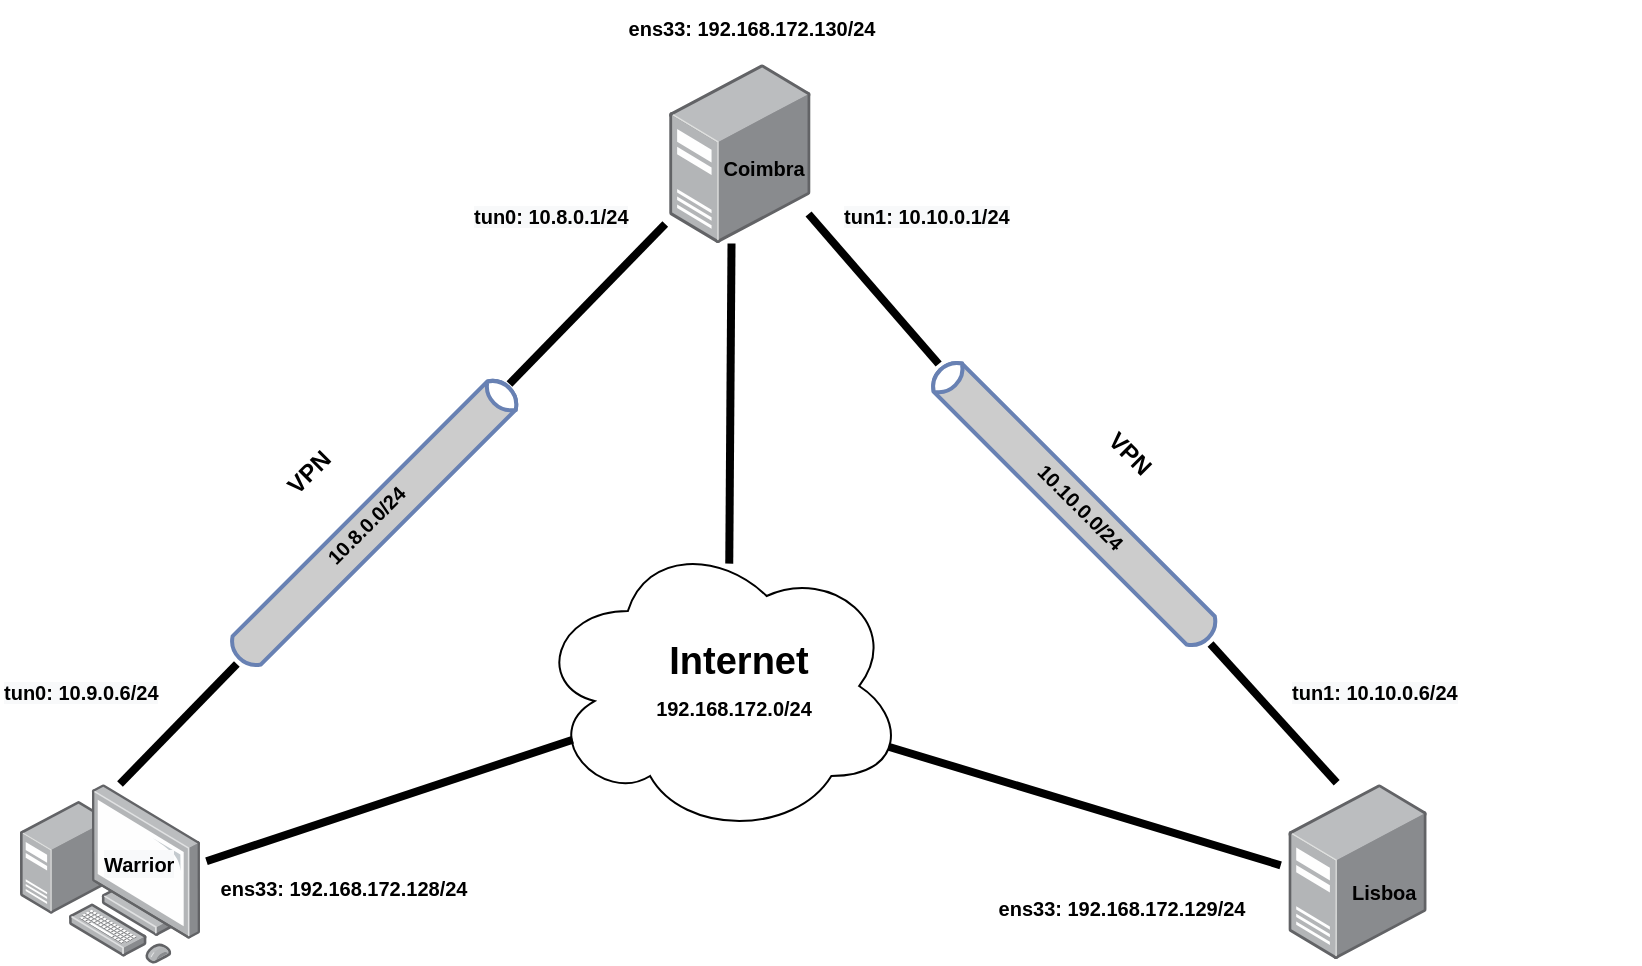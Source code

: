<mxfile version="17.1.2" type="device"><diagram id="ttLC9o15O0wRMyOgMlpg" name="Page-1"><mxGraphModel dx="1070" dy="619" grid="1" gridSize="10" guides="1" tooltips="1" connect="1" arrows="1" fold="1" page="1" pageScale="1" pageWidth="850" pageHeight="1100" math="0" shadow="0"><root><mxCell id="0"/><mxCell id="1" parent="0"/><mxCell id="YlImra47hZe9LpaQA7Us-47" value="" style="group" vertex="1" connectable="0" parent="1"><mxGeometry x="15" y="70" width="820" height="480" as="geometry"/></mxCell><mxCell id="YlImra47hZe9LpaQA7Us-4" value="" style="points=[];aspect=fixed;html=1;align=center;shadow=0;dashed=0;image;image=img/lib/allied_telesis/computer_and_terminals/Personal_Computer_with_Server.svg;" vertex="1" parent="YlImra47hZe9LpaQA7Us-47"><mxGeometry x="10" y="390" width="90" height="90" as="geometry"/></mxCell><mxCell id="YlImra47hZe9LpaQA7Us-42" value="" style="group" vertex="1" connectable="0" parent="YlImra47hZe9LpaQA7Us-47"><mxGeometry x="60" width="740" height="480" as="geometry"/></mxCell><mxCell id="YlImra47hZe9LpaQA7Us-3" value="" style="points=[];aspect=fixed;html=1;align=center;shadow=0;dashed=0;image;image=img/lib/allied_telesis/computer_and_terminals/Server_Desktop.svg;" vertex="1" parent="YlImra47hZe9LpaQA7Us-42"><mxGeometry x="274.579" y="30" width="70.689" height="89.608" as="geometry"/></mxCell><mxCell id="YlImra47hZe9LpaQA7Us-5" value="" style="points=[];aspect=fixed;html=1;align=center;shadow=0;dashed=0;image;image=img/lib/allied_telesis/computer_and_terminals/Server_Desktop.svg;" vertex="1" parent="YlImra47hZe9LpaQA7Us-42"><mxGeometry x="584.211" y="390" width="69.132" height="87.632" as="geometry"/></mxCell><mxCell id="YlImra47hZe9LpaQA7Us-14" value="" style="endArrow=none;html=1;rounded=0;strokeWidth=4;entryX=-0.056;entryY=0.464;entryDx=0;entryDy=0;entryPerimeter=0;" edge="1" parent="YlImra47hZe9LpaQA7Us-42" target="YlImra47hZe9LpaQA7Us-5"><mxGeometry width="50" height="50" relative="1" as="geometry"><mxPoint x="379.737" y="370" as="sourcePoint"/><mxPoint x="555" y="430" as="targetPoint"/></mxGeometry></mxCell><mxCell id="YlImra47hZe9LpaQA7Us-15" value="" style="endArrow=none;html=1;rounded=0;strokeWidth=4;exitX=0.524;exitY=0.092;exitDx=0;exitDy=0;exitPerimeter=0;entryX=0.441;entryY=1.002;entryDx=0;entryDy=0;entryPerimeter=0;" edge="1" parent="YlImra47hZe9LpaQA7Us-42" source="YlImra47hZe9LpaQA7Us-10" target="YlImra47hZe9LpaQA7Us-3"><mxGeometry width="50" height="50" relative="1" as="geometry"><mxPoint x="311.579" y="282.567" as="sourcePoint"/><mxPoint x="307.684" y="160" as="targetPoint"/></mxGeometry></mxCell><mxCell id="YlImra47hZe9LpaQA7Us-17" value="" style="group" vertex="1" connectable="0" parent="YlImra47hZe9LpaQA7Us-42"><mxGeometry x="194.737" y="260" width="185" height="150" as="geometry"/></mxCell><mxCell id="YlImra47hZe9LpaQA7Us-10" value="" style="ellipse;shape=cloud;whiteSpace=wrap;html=1;" vertex="1" parent="YlImra47hZe9LpaQA7Us-17"><mxGeometry x="12.95" y="6.01" width="185" height="150" as="geometry"/></mxCell><mxCell id="YlImra47hZe9LpaQA7Us-16" value="&lt;font style=&quot;font-size: 19px&quot;&gt;&lt;b&gt;Internet&lt;/b&gt;&lt;/font&gt;" style="text;html=1;strokeColor=none;fillColor=none;align=center;verticalAlign=middle;whiteSpace=wrap;rounded=0;" vertex="1" parent="YlImra47hZe9LpaQA7Us-17"><mxGeometry x="68.158" y="47.97" width="92.5" height="42.03" as="geometry"/></mxCell><mxCell id="YlImra47hZe9LpaQA7Us-25" value="&lt;font size=&quot;1&quot;&gt;&lt;b&gt;192.168.172.0/24&lt;/b&gt;&lt;/font&gt;" style="text;html=1;strokeColor=none;fillColor=none;align=center;verticalAlign=middle;whiteSpace=wrap;rounded=0;fontSize=19;" vertex="1" parent="YlImra47hZe9LpaQA7Us-17"><mxGeometry x="38.947" y="80" width="146.053" height="20" as="geometry"/></mxCell><mxCell id="YlImra47hZe9LpaQA7Us-19" value="&lt;font size=&quot;1&quot;&gt;&lt;b&gt;ens33: 192.168.172.128/24&lt;/b&gt;&lt;/font&gt;" style="text;html=1;strokeColor=none;fillColor=none;align=center;verticalAlign=middle;whiteSpace=wrap;rounded=0;fontSize=19;" vertex="1" parent="YlImra47hZe9LpaQA7Us-42"><mxGeometry x="38.947" y="430" width="146.053" height="20" as="geometry"/></mxCell><mxCell id="YlImra47hZe9LpaQA7Us-21" value="&lt;font size=&quot;1&quot;&gt;&lt;b&gt;ens33: 192.168.172.129/24&lt;/b&gt;&lt;/font&gt;" style="text;html=1;strokeColor=none;fillColor=none;align=center;verticalAlign=middle;whiteSpace=wrap;rounded=0;fontSize=19;" vertex="1" parent="YlImra47hZe9LpaQA7Us-42"><mxGeometry x="428.421" y="440" width="146.053" height="20" as="geometry"/></mxCell><mxCell id="YlImra47hZe9LpaQA7Us-22" value="&lt;font size=&quot;1&quot;&gt;&lt;b&gt;ens33: 192.168.172.130/24&lt;/b&gt;&lt;/font&gt;" style="text;html=1;strokeColor=none;fillColor=none;align=center;verticalAlign=middle;whiteSpace=wrap;rounded=0;fontSize=19;" vertex="1" parent="YlImra47hZe9LpaQA7Us-42"><mxGeometry x="243.421" width="146.053" height="20" as="geometry"/></mxCell><mxCell id="YlImra47hZe9LpaQA7Us-23" value="" style="html=1;outlineConnect=0;fillColor=#CCCCCC;strokeColor=#6881B3;gradientColor=none;gradientDirection=north;strokeWidth=2;shape=mxgraph.networks.bus;gradientColor=none;gradientDirection=north;fontColor=#ffffff;perimeter=backbonePerimeter;backboneSize=20;fontSize=12;rotation=-45;" vertex="1" parent="YlImra47hZe9LpaQA7Us-42"><mxGeometry x="29.006" y="249.48" width="196.158" height="20" as="geometry"/></mxCell><mxCell id="YlImra47hZe9LpaQA7Us-27" value="" style="endArrow=none;html=1;rounded=0;fontSize=12;strokeWidth=4;" edge="1" parent="YlImra47hZe9LpaQA7Us-42"><mxGeometry width="50" height="50" relative="1" as="geometry"><mxPoint y="390" as="sourcePoint"/><mxPoint x="58.421" y="330" as="targetPoint"/></mxGeometry></mxCell><mxCell id="YlImra47hZe9LpaQA7Us-28" value="" style="endArrow=none;html=1;rounded=0;fontSize=12;strokeWidth=4;" edge="1" parent="YlImra47hZe9LpaQA7Us-42"><mxGeometry width="50" height="50" relative="1" as="geometry"><mxPoint x="194.737" y="190" as="sourcePoint"/><mxPoint x="272.632" y="110" as="targetPoint"/></mxGeometry></mxCell><mxCell id="YlImra47hZe9LpaQA7Us-26" value="" style="html=1;outlineConnect=0;fillColor=#CCCCCC;strokeColor=#6881B3;gradientColor=none;gradientDirection=north;strokeWidth=2;shape=mxgraph.networks.bus;gradientColor=none;gradientDirection=north;fontColor=#ffffff;perimeter=backbonePerimeter;backboneSize=20;fontSize=12;rotation=-135;" vertex="1" parent="YlImra47hZe9LpaQA7Us-42"><mxGeometry x="379.737" y="240" width="194.737" height="20" as="geometry"/></mxCell><mxCell id="YlImra47hZe9LpaQA7Us-31" value="" style="endArrow=none;html=1;rounded=0;fontSize=12;strokeWidth=4;entryX=0.986;entryY=0.837;entryDx=0;entryDy=0;entryPerimeter=0;" edge="1" parent="YlImra47hZe9LpaQA7Us-42" target="YlImra47hZe9LpaQA7Us-3"><mxGeometry width="50" height="50" relative="1" as="geometry"><mxPoint x="409.337" y="180" as="sourcePoint"/><mxPoint x="350.526" y="120" as="targetPoint"/></mxGeometry></mxCell><mxCell id="YlImra47hZe9LpaQA7Us-38" value="" style="endArrow=none;html=1;rounded=0;fontSize=12;strokeWidth=4;exitX=0.349;exitY=-0.007;exitDx=0;exitDy=0;exitPerimeter=0;" edge="1" parent="YlImra47hZe9LpaQA7Us-42" source="YlImra47hZe9LpaQA7Us-5"><mxGeometry width="50" height="50" relative="1" as="geometry"><mxPoint x="496.579" y="370" as="sourcePoint"/><mxPoint x="545.263" y="320" as="targetPoint"/></mxGeometry></mxCell><mxCell id="YlImra47hZe9LpaQA7Us-40" value="&lt;font size=&quot;1&quot;&gt;&lt;b&gt;10.8.0.0/24&lt;/b&gt;&lt;/font&gt;" style="text;html=1;strokeColor=none;fillColor=none;align=center;verticalAlign=middle;whiteSpace=wrap;rounded=0;fontSize=19;rotation=-45;" vertex="1" parent="YlImra47hZe9LpaQA7Us-42"><mxGeometry x="48.684" y="249.48" width="146.053" height="20" as="geometry"/></mxCell><mxCell id="YlImra47hZe9LpaQA7Us-41" value="&lt;font size=&quot;1&quot;&gt;&lt;b&gt;10.10.0.0/24&lt;/b&gt;&lt;/font&gt;" style="text;html=1;strokeColor=none;fillColor=none;align=center;verticalAlign=middle;whiteSpace=wrap;rounded=0;fontSize=19;rotation=45;" vertex="1" parent="YlImra47hZe9LpaQA7Us-42"><mxGeometry x="408.947" y="240" width="146.053" height="20" as="geometry"/></mxCell><mxCell id="YlImra47hZe9LpaQA7Us-43" value="&lt;b style=&quot;color: rgb(0 , 0 , 0) ; font-family: &amp;#34;helvetica&amp;#34; ; font-size: x-small ; font-style: normal ; letter-spacing: normal ; text-align: center ; text-indent: 0px ; text-transform: none ; word-spacing: 0px ; background-color: rgb(248 , 249 , 250)&quot;&gt;tun0: 10.8.0.1/24&lt;/b&gt;" style="text;whiteSpace=wrap;html=1;fontSize=12;" vertex="1" parent="YlImra47hZe9LpaQA7Us-42"><mxGeometry x="175.26" y="92.03" width="94.74" height="30" as="geometry"/></mxCell><mxCell id="YlImra47hZe9LpaQA7Us-44" value="&lt;b style=&quot;color: rgb(0 , 0 , 0) ; font-family: &amp;#34;helvetica&amp;#34; ; font-size: x-small ; font-style: normal ; letter-spacing: normal ; text-align: center ; text-indent: 0px ; text-transform: none ; word-spacing: 0px ; background-color: rgb(248 , 249 , 250)&quot;&gt;tun1: 10.10.0.1/24&lt;/b&gt;" style="text;whiteSpace=wrap;html=1;fontSize=12;" vertex="1" parent="YlImra47hZe9LpaQA7Us-42"><mxGeometry x="360.263" y="92.03" width="87.632" height="30" as="geometry"/></mxCell><mxCell id="YlImra47hZe9LpaQA7Us-46" value="&lt;b style=&quot;color: rgb(0 , 0 , 0) ; font-style: normal ; letter-spacing: normal ; text-indent: 0px ; text-transform: none ; word-spacing: 0px ; font-family: &amp;#34;helvetica&amp;#34; ; font-size: x-small ; text-align: center ; background-color: rgb(248 , 249 , 250)&quot;&gt;tun1: 10.10.0.6/24&lt;/b&gt;" style="text;whiteSpace=wrap;html=1;fontSize=12;" vertex="1" parent="YlImra47hZe9LpaQA7Us-42"><mxGeometry x="584.211" y="330" width="136.316" height="30" as="geometry"/></mxCell><mxCell id="YlImra47hZe9LpaQA7Us-49" value="&lt;b&gt;&lt;font style=&quot;font-size: 10px&quot;&gt;Coimbra&lt;/font&gt;&lt;/b&gt;" style="text;html=1;strokeColor=none;fillColor=none;align=center;verticalAlign=middle;whiteSpace=wrap;rounded=0;fontSize=12;" vertex="1" parent="YlImra47hZe9LpaQA7Us-42"><mxGeometry x="311.579" y="80" width="19.668" height="3.98" as="geometry"/></mxCell><mxCell id="YlImra47hZe9LpaQA7Us-50" value="&lt;b style=&quot;color: rgb(0 , 0 , 0) ; font-family: &amp;#34;helvetica&amp;#34; ; font-size: 12px ; font-style: normal ; letter-spacing: normal ; text-align: center ; text-indent: 0px ; text-transform: none ; word-spacing: 0px ; background-color: rgb(248 , 249 , 250)&quot;&gt;&lt;font style=&quot;font-size: 10px&quot;&gt;Warrior&lt;/font&gt;&lt;/b&gt;" style="text;whiteSpace=wrap;html=1;fontSize=10;fontColor=#000000;rotation=0;" vertex="1" parent="YlImra47hZe9LpaQA7Us-42"><mxGeometry x="-9.941" y="416" width="38.947" height="20" as="geometry"/></mxCell><mxCell id="YlImra47hZe9LpaQA7Us-52" value="&lt;b style=&quot;color: rgb(0 , 0 , 0) ; font-family: &amp;#34;helvetica&amp;#34; ; font-size: 12px ; font-style: normal ; letter-spacing: normal ; text-align: center ; text-indent: 0px ; text-transform: none ; word-spacing: 0px&quot;&gt;&lt;font style=&quot;font-size: 10px&quot;&gt;Lisboa&lt;/font&gt;&lt;/b&gt;" style="text;whiteSpace=wrap;html=1;fontSize=10;fontColor=#000000;" vertex="1" parent="YlImra47hZe9LpaQA7Us-42"><mxGeometry x="614.395" y="430" width="38.947" height="20" as="geometry"/></mxCell><mxCell id="YlImra47hZe9LpaQA7Us-54" value="&lt;b&gt;&lt;font style=&quot;font-size: 12px&quot;&gt;VPN&lt;/font&gt;&lt;/b&gt;" style="text;html=1;strokeColor=none;fillColor=none;align=center;verticalAlign=middle;whiteSpace=wrap;rounded=0;labelBackgroundColor=none;fontSize=10;fontColor=#000000;rotation=-45;" vertex="1" parent="YlImra47hZe9LpaQA7Us-42"><mxGeometry x="65" y="219.48" width="60" height="30" as="geometry"/></mxCell><mxCell id="YlImra47hZe9LpaQA7Us-55" value="&lt;b&gt;&lt;font style=&quot;font-size: 12px&quot;&gt;VPN&lt;/font&gt;&lt;/b&gt;" style="text;html=1;strokeColor=none;fillColor=none;align=center;verticalAlign=middle;whiteSpace=wrap;rounded=0;labelBackgroundColor=none;fontSize=10;fontColor=#000000;rotation=45;" vertex="1" parent="YlImra47hZe9LpaQA7Us-42"><mxGeometry x="475.0" y="210.0" width="60" height="30" as="geometry"/></mxCell><mxCell id="YlImra47hZe9LpaQA7Us-13" value="" style="endArrow=none;html=1;rounded=0;strokeWidth=4;exitX=1.036;exitY=0.429;exitDx=0;exitDy=0;exitPerimeter=0;entryX=0.101;entryY=0.679;entryDx=0;entryDy=0;entryPerimeter=0;" edge="1" parent="YlImra47hZe9LpaQA7Us-47" source="YlImra47hZe9LpaQA7Us-4" target="YlImra47hZe9LpaQA7Us-10"><mxGeometry width="50" height="50" relative="1" as="geometry"><mxPoint x="240" y="380" as="sourcePoint"/><mxPoint x="230" y="300" as="targetPoint"/></mxGeometry></mxCell><mxCell id="YlImra47hZe9LpaQA7Us-45" value="&lt;b style=&quot;color: rgb(0 , 0 , 0) ; font-style: normal ; letter-spacing: normal ; text-indent: 0px ; text-transform: none ; word-spacing: 0px ; font-family: &amp;#34;helvetica&amp;#34; ; font-size: x-small ; text-align: center ; background-color: rgb(248 , 249 , 250)&quot;&gt;tun0: 10.9.0.6/24&lt;/b&gt;" style="text;whiteSpace=wrap;html=1;fontSize=12;" vertex="1" parent="YlImra47hZe9LpaQA7Us-47"><mxGeometry y="330" width="140" height="30" as="geometry"/></mxCell></root></mxGraphModel></diagram></mxfile>